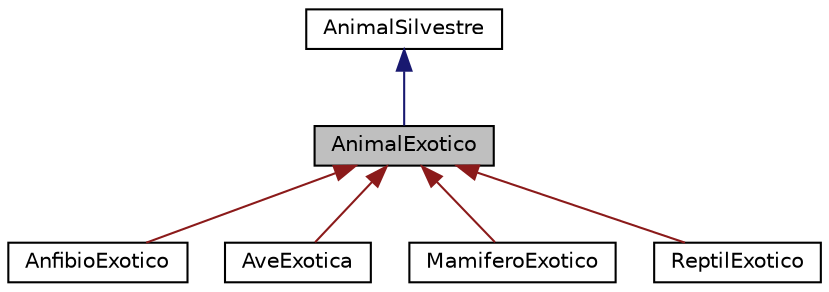 digraph "AnimalExotico"
{
  edge [fontname="Helvetica",fontsize="10",labelfontname="Helvetica",labelfontsize="10"];
  node [fontname="Helvetica",fontsize="10",shape=record];
  Node0 [label="AnimalExotico",height=0.2,width=0.4,color="black", fillcolor="grey75", style="filled", fontcolor="black"];
  Node1 -> Node0 [dir="back",color="midnightblue",fontsize="10",style="solid",fontname="Helvetica"];
  Node1 [label="AnimalSilvestre",height=0.2,width=0.4,color="black", fillcolor="white", style="filled",URL="$classAnimalSilvestre.html"];
  Node0 -> Node2 [dir="back",color="firebrick4",fontsize="10",style="solid",fontname="Helvetica"];
  Node2 [label="AnfibioExotico",height=0.2,width=0.4,color="black", fillcolor="white", style="filled",URL="$classAnfibioExotico.html"];
  Node0 -> Node3 [dir="back",color="firebrick4",fontsize="10",style="solid",fontname="Helvetica"];
  Node3 [label="AveExotica",height=0.2,width=0.4,color="black", fillcolor="white", style="filled",URL="$classAveExotica.html"];
  Node0 -> Node4 [dir="back",color="firebrick4",fontsize="10",style="solid",fontname="Helvetica"];
  Node4 [label="MamiferoExotico",height=0.2,width=0.4,color="black", fillcolor="white", style="filled",URL="$classMamiferoExotico.html"];
  Node0 -> Node5 [dir="back",color="firebrick4",fontsize="10",style="solid",fontname="Helvetica"];
  Node5 [label="ReptilExotico",height=0.2,width=0.4,color="black", fillcolor="white", style="filled",URL="$classReptilExotico.html"];
}
